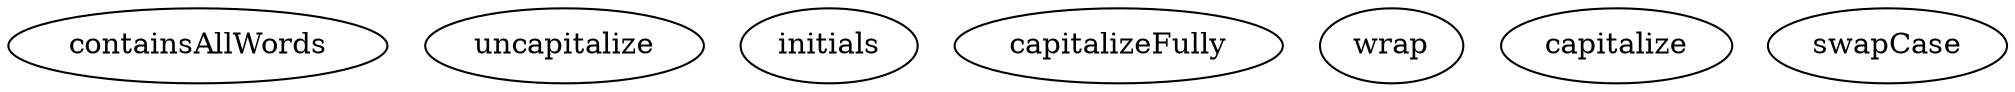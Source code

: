 digraph G {
containsAllWords;
uncapitalize;
initials;
capitalizeFully;
wrap;
capitalize;
swapCase;
}